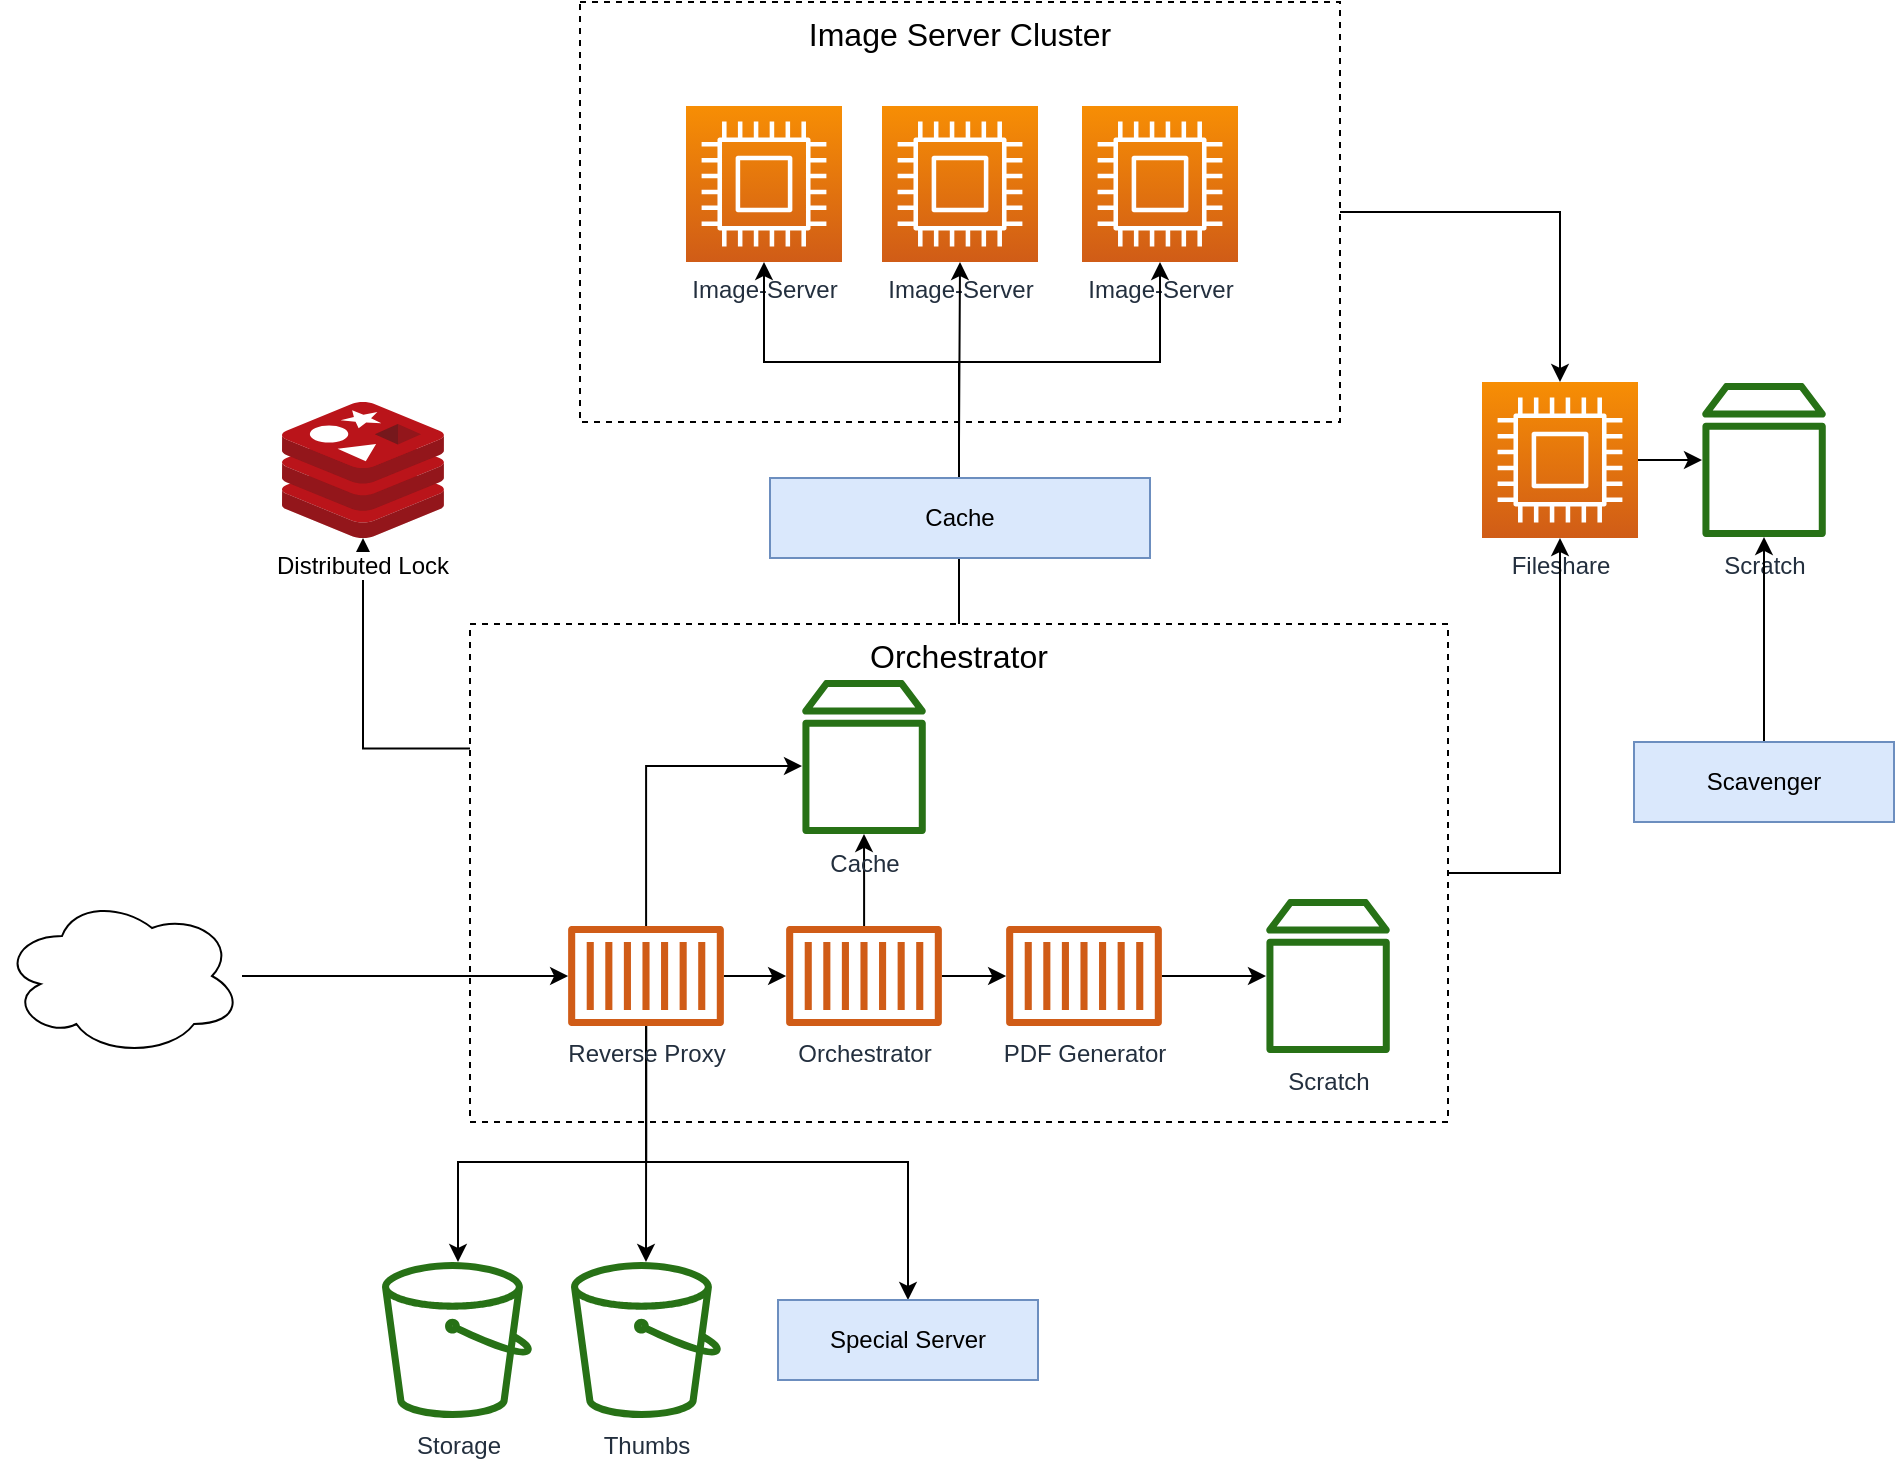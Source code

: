 <mxfile version="13.0.3" type="device"><diagram id="eej8zzmIX-FVLSdapvGv" name="Page-1"><mxGraphModel dx="1865" dy="607" grid="1" gridSize="10" guides="1" tooltips="1" connect="1" arrows="1" fold="1" page="1" pageScale="1" pageWidth="827" pageHeight="1169" math="0" shadow="0"><root><mxCell id="0"/><mxCell id="1" parent="0"/><mxCell id="okWKXgMcdlEppaMb_WmV-33" style="edgeStyle=orthogonalEdgeStyle;rounded=0;orthogonalLoop=1;jettySize=auto;html=1;" parent="1" source="okWKXgMcdlEppaMb_WmV-30" target="okWKXgMcdlEppaMb_WmV-9" edge="1"><mxGeometry relative="1" as="geometry"><Array as="points"><mxPoint x="599" y="275"/></Array></mxGeometry></mxCell><mxCell id="okWKXgMcdlEppaMb_WmV-30" value="Image Server Cluster" style="rounded=0;whiteSpace=wrap;html=1;verticalAlign=top;fontSize=16;dashed=1;" parent="1" vertex="1"><mxGeometry x="109" y="170" width="380" height="210" as="geometry"/></mxCell><mxCell id="okWKXgMcdlEppaMb_WmV-7" value="Scratch" style="outlineConnect=0;fontColor=#232F3E;gradientColor=none;fillColor=#277116;strokeColor=none;dashed=0;verticalLabelPosition=bottom;verticalAlign=top;align=center;html=1;fontSize=12;fontStyle=0;aspect=fixed;pointerEvents=1;shape=mxgraph.aws4.volume;" parent="1" vertex="1"><mxGeometry x="670" y="360" width="62" height="78" as="geometry"/></mxCell><mxCell id="okWKXgMcdlEppaMb_WmV-34" value="" style="edgeStyle=orthogonalEdgeStyle;rounded=0;orthogonalLoop=1;jettySize=auto;html=1;" parent="1" source="okWKXgMcdlEppaMb_WmV-9" target="okWKXgMcdlEppaMb_WmV-7" edge="1"><mxGeometry relative="1" as="geometry"/></mxCell><mxCell id="okWKXgMcdlEppaMb_WmV-9" value="Fileshare" style="outlineConnect=0;fontColor=#232F3E;gradientColor=#F78E04;gradientDirection=north;fillColor=#D05C17;strokeColor=#ffffff;dashed=0;verticalLabelPosition=bottom;verticalAlign=top;align=center;html=1;fontSize=12;fontStyle=0;aspect=fixed;shape=mxgraph.aws4.resourceIcon;resIcon=mxgraph.aws4.compute;" parent="1" vertex="1"><mxGeometry x="560" y="360" width="78" height="78" as="geometry"/></mxCell><mxCell id="okWKXgMcdlEppaMb_WmV-11" value="Image-Server" style="outlineConnect=0;fontColor=#232F3E;gradientColor=#F78E04;gradientDirection=north;fillColor=#D05C17;strokeColor=#ffffff;dashed=0;verticalLabelPosition=bottom;verticalAlign=top;align=center;html=1;fontSize=12;fontStyle=0;aspect=fixed;shape=mxgraph.aws4.resourceIcon;resIcon=mxgraph.aws4.compute;" parent="1" vertex="1"><mxGeometry x="162" y="222" width="78" height="78" as="geometry"/></mxCell><mxCell id="okWKXgMcdlEppaMb_WmV-12" value="Image-Server" style="outlineConnect=0;fontColor=#232F3E;gradientColor=#F78E04;gradientDirection=north;fillColor=#D05C17;strokeColor=#ffffff;dashed=0;verticalLabelPosition=bottom;verticalAlign=top;align=center;html=1;fontSize=12;fontStyle=0;aspect=fixed;shape=mxgraph.aws4.resourceIcon;resIcon=mxgraph.aws4.compute;" parent="1" vertex="1"><mxGeometry x="260" y="222" width="78" height="78" as="geometry"/></mxCell><mxCell id="okWKXgMcdlEppaMb_WmV-13" value="Image-Server" style="outlineConnect=0;fontColor=#232F3E;gradientColor=#F78E04;gradientDirection=north;fillColor=#D05C17;strokeColor=#ffffff;dashed=0;verticalLabelPosition=bottom;verticalAlign=top;align=center;html=1;fontSize=12;fontStyle=0;aspect=fixed;shape=mxgraph.aws4.resourceIcon;resIcon=mxgraph.aws4.compute;" parent="1" vertex="1"><mxGeometry x="360" y="222" width="78" height="78" as="geometry"/></mxCell><mxCell id="okWKXgMcdlEppaMb_WmV-26" style="edgeStyle=orthogonalEdgeStyle;rounded=0;orthogonalLoop=1;jettySize=auto;html=1;" parent="1" source="okWKXgMcdlEppaMb_WmV-15" target="okWKXgMcdlEppaMb_WmV-12" edge="1"><mxGeometry relative="1" as="geometry"/></mxCell><mxCell id="okWKXgMcdlEppaMb_WmV-27" style="edgeStyle=orthogonalEdgeStyle;rounded=0;orthogonalLoop=1;jettySize=auto;html=1;" parent="1" source="okWKXgMcdlEppaMb_WmV-15" target="okWKXgMcdlEppaMb_WmV-13" edge="1"><mxGeometry relative="1" as="geometry"><Array as="points"><mxPoint x="299" y="350"/><mxPoint x="399" y="350"/></Array></mxGeometry></mxCell><mxCell id="okWKXgMcdlEppaMb_WmV-28" style="edgeStyle=orthogonalEdgeStyle;rounded=0;orthogonalLoop=1;jettySize=auto;html=1;exitX=0.5;exitY=0;exitDx=0;exitDy=0;" parent="1" source="okWKXgMcdlEppaMb_WmV-15" target="okWKXgMcdlEppaMb_WmV-11" edge="1"><mxGeometry relative="1" as="geometry"><Array as="points"><mxPoint x="299" y="350"/><mxPoint x="201" y="350"/></Array></mxGeometry></mxCell><mxCell id="okWKXgMcdlEppaMb_WmV-31" style="edgeStyle=orthogonalEdgeStyle;rounded=0;orthogonalLoop=1;jettySize=auto;html=1;exitX=1;exitY=0.5;exitDx=0;exitDy=0;" parent="1" source="okWKXgMcdlEppaMb_WmV-15" target="okWKXgMcdlEppaMb_WmV-9" edge="1"><mxGeometry relative="1" as="geometry"/></mxCell><mxCell id="okWKXgMcdlEppaMb_WmV-54" style="edgeStyle=orthogonalEdgeStyle;rounded=0;orthogonalLoop=1;jettySize=auto;html=1;exitX=0;exitY=0.25;exitDx=0;exitDy=0;" parent="1" source="okWKXgMcdlEppaMb_WmV-15" target="okWKXgMcdlEppaMb_WmV-53" edge="1"><mxGeometry relative="1" as="geometry"/></mxCell><mxCell id="okWKXgMcdlEppaMb_WmV-15" value="Orchestrator" style="rounded=0;whiteSpace=wrap;html=1;verticalAlign=top;fontSize=16;dashed=1;" parent="1" vertex="1"><mxGeometry x="54" y="481" width="489" height="249" as="geometry"/></mxCell><mxCell id="okWKXgMcdlEppaMb_WmV-17" value="" style="edgeStyle=orthogonalEdgeStyle;rounded=0;orthogonalLoop=1;jettySize=auto;html=1;fontSize=16;" parent="1" source="okWKXgMcdlEppaMb_WmV-18" target="okWKXgMcdlEppaMb_WmV-22" edge="1"><mxGeometry relative="1" as="geometry"/></mxCell><mxCell id="okWKXgMcdlEppaMb_WmV-29" style="edgeStyle=orthogonalEdgeStyle;rounded=0;orthogonalLoop=1;jettySize=auto;html=1;" parent="1" source="okWKXgMcdlEppaMb_WmV-18" target="okWKXgMcdlEppaMb_WmV-20" edge="1"><mxGeometry relative="1" as="geometry"/></mxCell><mxCell id="okWKXgMcdlEppaMb_WmV-18" value="Orchestrator" style="outlineConnect=0;fontColor=#232F3E;gradientColor=none;fillColor=#D05C17;strokeColor=none;dashed=0;verticalLabelPosition=bottom;verticalAlign=top;align=center;html=1;fontSize=12;fontStyle=0;aspect=fixed;pointerEvents=1;shape=mxgraph.aws4.container_1;" parent="1" vertex="1"><mxGeometry x="212" y="632" width="78" height="50" as="geometry"/></mxCell><mxCell id="okWKXgMcdlEppaMb_WmV-19" style="edgeStyle=orthogonalEdgeStyle;rounded=0;orthogonalLoop=1;jettySize=auto;html=1;fontSize=16;" parent="1" source="okWKXgMcdlEppaMb_WmV-20" target="okWKXgMcdlEppaMb_WmV-25" edge="1"><mxGeometry relative="1" as="geometry"/></mxCell><mxCell id="okWKXgMcdlEppaMb_WmV-20" value="PDF Generator" style="outlineConnect=0;fontColor=#232F3E;gradientColor=none;fillColor=#D05C17;strokeColor=none;dashed=0;verticalLabelPosition=bottom;verticalAlign=top;align=center;html=1;fontSize=12;fontStyle=0;aspect=fixed;pointerEvents=1;shape=mxgraph.aws4.container_1;" parent="1" vertex="1"><mxGeometry x="322" y="632" width="78" height="50" as="geometry"/></mxCell><mxCell id="okWKXgMcdlEppaMb_WmV-22" value="Cache" style="outlineConnect=0;fontColor=#232F3E;gradientColor=none;fillColor=#277116;strokeColor=none;dashed=0;verticalLabelPosition=bottom;verticalAlign=top;align=center;html=1;fontSize=12;fontStyle=0;aspect=fixed;pointerEvents=1;shape=mxgraph.aws4.volume;" parent="1" vertex="1"><mxGeometry x="220" y="508.5" width="62" height="78" as="geometry"/></mxCell><mxCell id="okWKXgMcdlEppaMb_WmV-25" value="Scratch" style="outlineConnect=0;fontColor=#232F3E;gradientColor=none;fillColor=#277116;strokeColor=none;dashed=0;verticalLabelPosition=bottom;verticalAlign=top;align=center;html=1;fontSize=12;fontStyle=0;aspect=fixed;pointerEvents=1;shape=mxgraph.aws4.volume;" parent="1" vertex="1"><mxGeometry x="452" y="618" width="62" height="78" as="geometry"/></mxCell><mxCell id="okWKXgMcdlEppaMb_WmV-36" style="edgeStyle=orthogonalEdgeStyle;rounded=0;orthogonalLoop=1;jettySize=auto;html=1;" parent="1" source="okWKXgMcdlEppaMb_WmV-35" target="okWKXgMcdlEppaMb_WmV-41" edge="1"><mxGeometry relative="1" as="geometry"/></mxCell><mxCell id="okWKXgMcdlEppaMb_WmV-35" value="" style="ellipse;shape=cloud;whiteSpace=wrap;html=1;" parent="1" vertex="1"><mxGeometry x="-180" y="617" width="120" height="80" as="geometry"/></mxCell><mxCell id="okWKXgMcdlEppaMb_WmV-37" value="Cache" style="rounded=0;whiteSpace=wrap;html=1;fillColor=#dae8fc;strokeColor=#6c8ebf;" parent="1" vertex="1"><mxGeometry x="204" y="408" width="190" height="40" as="geometry"/></mxCell><mxCell id="okWKXgMcdlEppaMb_WmV-42" value="" style="edgeStyle=orthogonalEdgeStyle;rounded=0;orthogonalLoop=1;jettySize=auto;html=1;" parent="1" source="okWKXgMcdlEppaMb_WmV-41" target="okWKXgMcdlEppaMb_WmV-18" edge="1"><mxGeometry relative="1" as="geometry"/></mxCell><mxCell id="okWKXgMcdlEppaMb_WmV-47" value="" style="edgeStyle=orthogonalEdgeStyle;rounded=0;orthogonalLoop=1;jettySize=auto;html=1;entryX=0.5;entryY=0;entryDx=0;entryDy=0;" parent="1" source="okWKXgMcdlEppaMb_WmV-41" target="okWKXgMcdlEppaMb_WmV-45" edge="1"><mxGeometry relative="1" as="geometry"><mxPoint x="142" y="762.045" as="targetPoint"/><Array as="points"><mxPoint x="142" y="750"/><mxPoint x="273" y="750"/></Array></mxGeometry></mxCell><mxCell id="okWKXgMcdlEppaMb_WmV-49" style="edgeStyle=orthogonalEdgeStyle;rounded=0;orthogonalLoop=1;jettySize=auto;html=1;" parent="1" source="okWKXgMcdlEppaMb_WmV-41" target="okWKXgMcdlEppaMb_WmV-44" edge="1"><mxGeometry relative="1" as="geometry"><Array as="points"><mxPoint x="142" y="750"/><mxPoint x="48" y="750"/></Array></mxGeometry></mxCell><mxCell id="okWKXgMcdlEppaMb_WmV-50" style="edgeStyle=orthogonalEdgeStyle;rounded=0;orthogonalLoop=1;jettySize=auto;html=1;" parent="1" source="okWKXgMcdlEppaMb_WmV-41" target="okWKXgMcdlEppaMb_WmV-43" edge="1"><mxGeometry relative="1" as="geometry"/></mxCell><mxCell id="okWKXgMcdlEppaMb_WmV-52" value="" style="edgeStyle=orthogonalEdgeStyle;rounded=0;orthogonalLoop=1;jettySize=auto;html=1;" parent="1" source="okWKXgMcdlEppaMb_WmV-41" target="okWKXgMcdlEppaMb_WmV-22" edge="1"><mxGeometry relative="1" as="geometry"><mxPoint x="142" y="551.955" as="targetPoint"/><Array as="points"><mxPoint x="142" y="552"/></Array></mxGeometry></mxCell><mxCell id="okWKXgMcdlEppaMb_WmV-41" value="Reverse Proxy" style="outlineConnect=0;fontColor=#232F3E;gradientColor=none;fillColor=#D05C17;strokeColor=none;dashed=0;verticalLabelPosition=bottom;verticalAlign=top;align=center;html=1;fontSize=12;fontStyle=0;aspect=fixed;pointerEvents=1;shape=mxgraph.aws4.container_1;" parent="1" vertex="1"><mxGeometry x="103" y="632" width="78" height="50" as="geometry"/></mxCell><mxCell id="okWKXgMcdlEppaMb_WmV-43" value="Thumbs" style="outlineConnect=0;fontColor=#232F3E;gradientColor=none;fillColor=#277116;strokeColor=none;dashed=0;verticalLabelPosition=bottom;verticalAlign=top;align=center;html=1;fontSize=12;fontStyle=0;aspect=fixed;pointerEvents=1;shape=mxgraph.aws4.bucket;" parent="1" vertex="1"><mxGeometry x="104.5" y="800" width="75" height="78" as="geometry"/></mxCell><mxCell id="okWKXgMcdlEppaMb_WmV-44" value="Storage" style="outlineConnect=0;fontColor=#232F3E;gradientColor=none;fillColor=#277116;strokeColor=none;dashed=0;verticalLabelPosition=bottom;verticalAlign=top;align=center;html=1;fontSize=12;fontStyle=0;aspect=fixed;pointerEvents=1;shape=mxgraph.aws4.bucket;" parent="1" vertex="1"><mxGeometry x="10" y="800" width="75" height="78" as="geometry"/></mxCell><mxCell id="okWKXgMcdlEppaMb_WmV-45" value="Special Server" style="rounded=0;whiteSpace=wrap;html=1;fillColor=#dae8fc;strokeColor=#6c8ebf;" parent="1" vertex="1"><mxGeometry x="208" y="819" width="130" height="40" as="geometry"/></mxCell><mxCell id="okWKXgMcdlEppaMb_WmV-53" value="Distributed Lock" style="aspect=fixed;html=1;points=[];align=center;image;fontSize=12;image=img/lib/mscae/Cache_Redis_Product.svg;" parent="1" vertex="1"><mxGeometry x="-40" y="370" width="80.95" height="68" as="geometry"/></mxCell><mxCell id="FlenhPTrvAJKKrN_VewE-2" style="edgeStyle=orthogonalEdgeStyle;rounded=0;orthogonalLoop=1;jettySize=auto;html=1;exitX=0.5;exitY=0;exitDx=0;exitDy=0;" edge="1" parent="1" source="FlenhPTrvAJKKrN_VewE-1" target="okWKXgMcdlEppaMb_WmV-7"><mxGeometry relative="1" as="geometry"/></mxCell><mxCell id="FlenhPTrvAJKKrN_VewE-1" value="Scavenger" style="rounded=0;whiteSpace=wrap;html=1;fillColor=#dae8fc;strokeColor=#6c8ebf;" vertex="1" parent="1"><mxGeometry x="636" y="540" width="130" height="40" as="geometry"/></mxCell></root></mxGraphModel></diagram></mxfile>